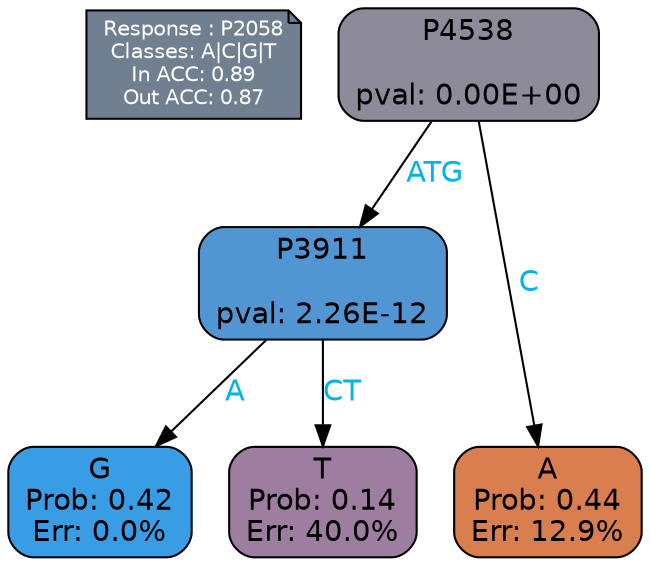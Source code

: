 digraph Tree {
node [shape=box, style="filled, rounded", color="black", fontname=helvetica] ;
graph [ranksep=equally, splines=polylines, bgcolor=transparent, dpi=600] ;
edge [fontname=helvetica] ;
LEGEND [label="Response : P2058
Classes: A|C|G|T
In ACC: 0.89
Out ACC: 0.87
",shape=note,align=left,style=filled,fillcolor="slategray",fontcolor="white",fontsize=10];1 [label="P4538

pval: 0.00E+00", fillcolor="#8d8b99"] ;
2 [label="P3911

pval: 2.26E-12", fillcolor="#5295d3"] ;
3 [label="G
Prob: 0.42
Err: 0.0%", fillcolor="#399de5"] ;
4 [label="T
Prob: 0.14
Err: 40.0%", fillcolor="#9d7da0"] ;
5 [label="A
Prob: 0.44
Err: 12.9%", fillcolor="#d97e4f"] ;
1 -> 2 [label="ATG",fontcolor=deepskyblue2] ;
1 -> 5 [label="C",fontcolor=deepskyblue2] ;
2 -> 3 [label="A",fontcolor=deepskyblue2] ;
2 -> 4 [label="CT",fontcolor=deepskyblue2] ;
{rank = same; 3;4;5;}{rank = same; LEGEND;1;}}